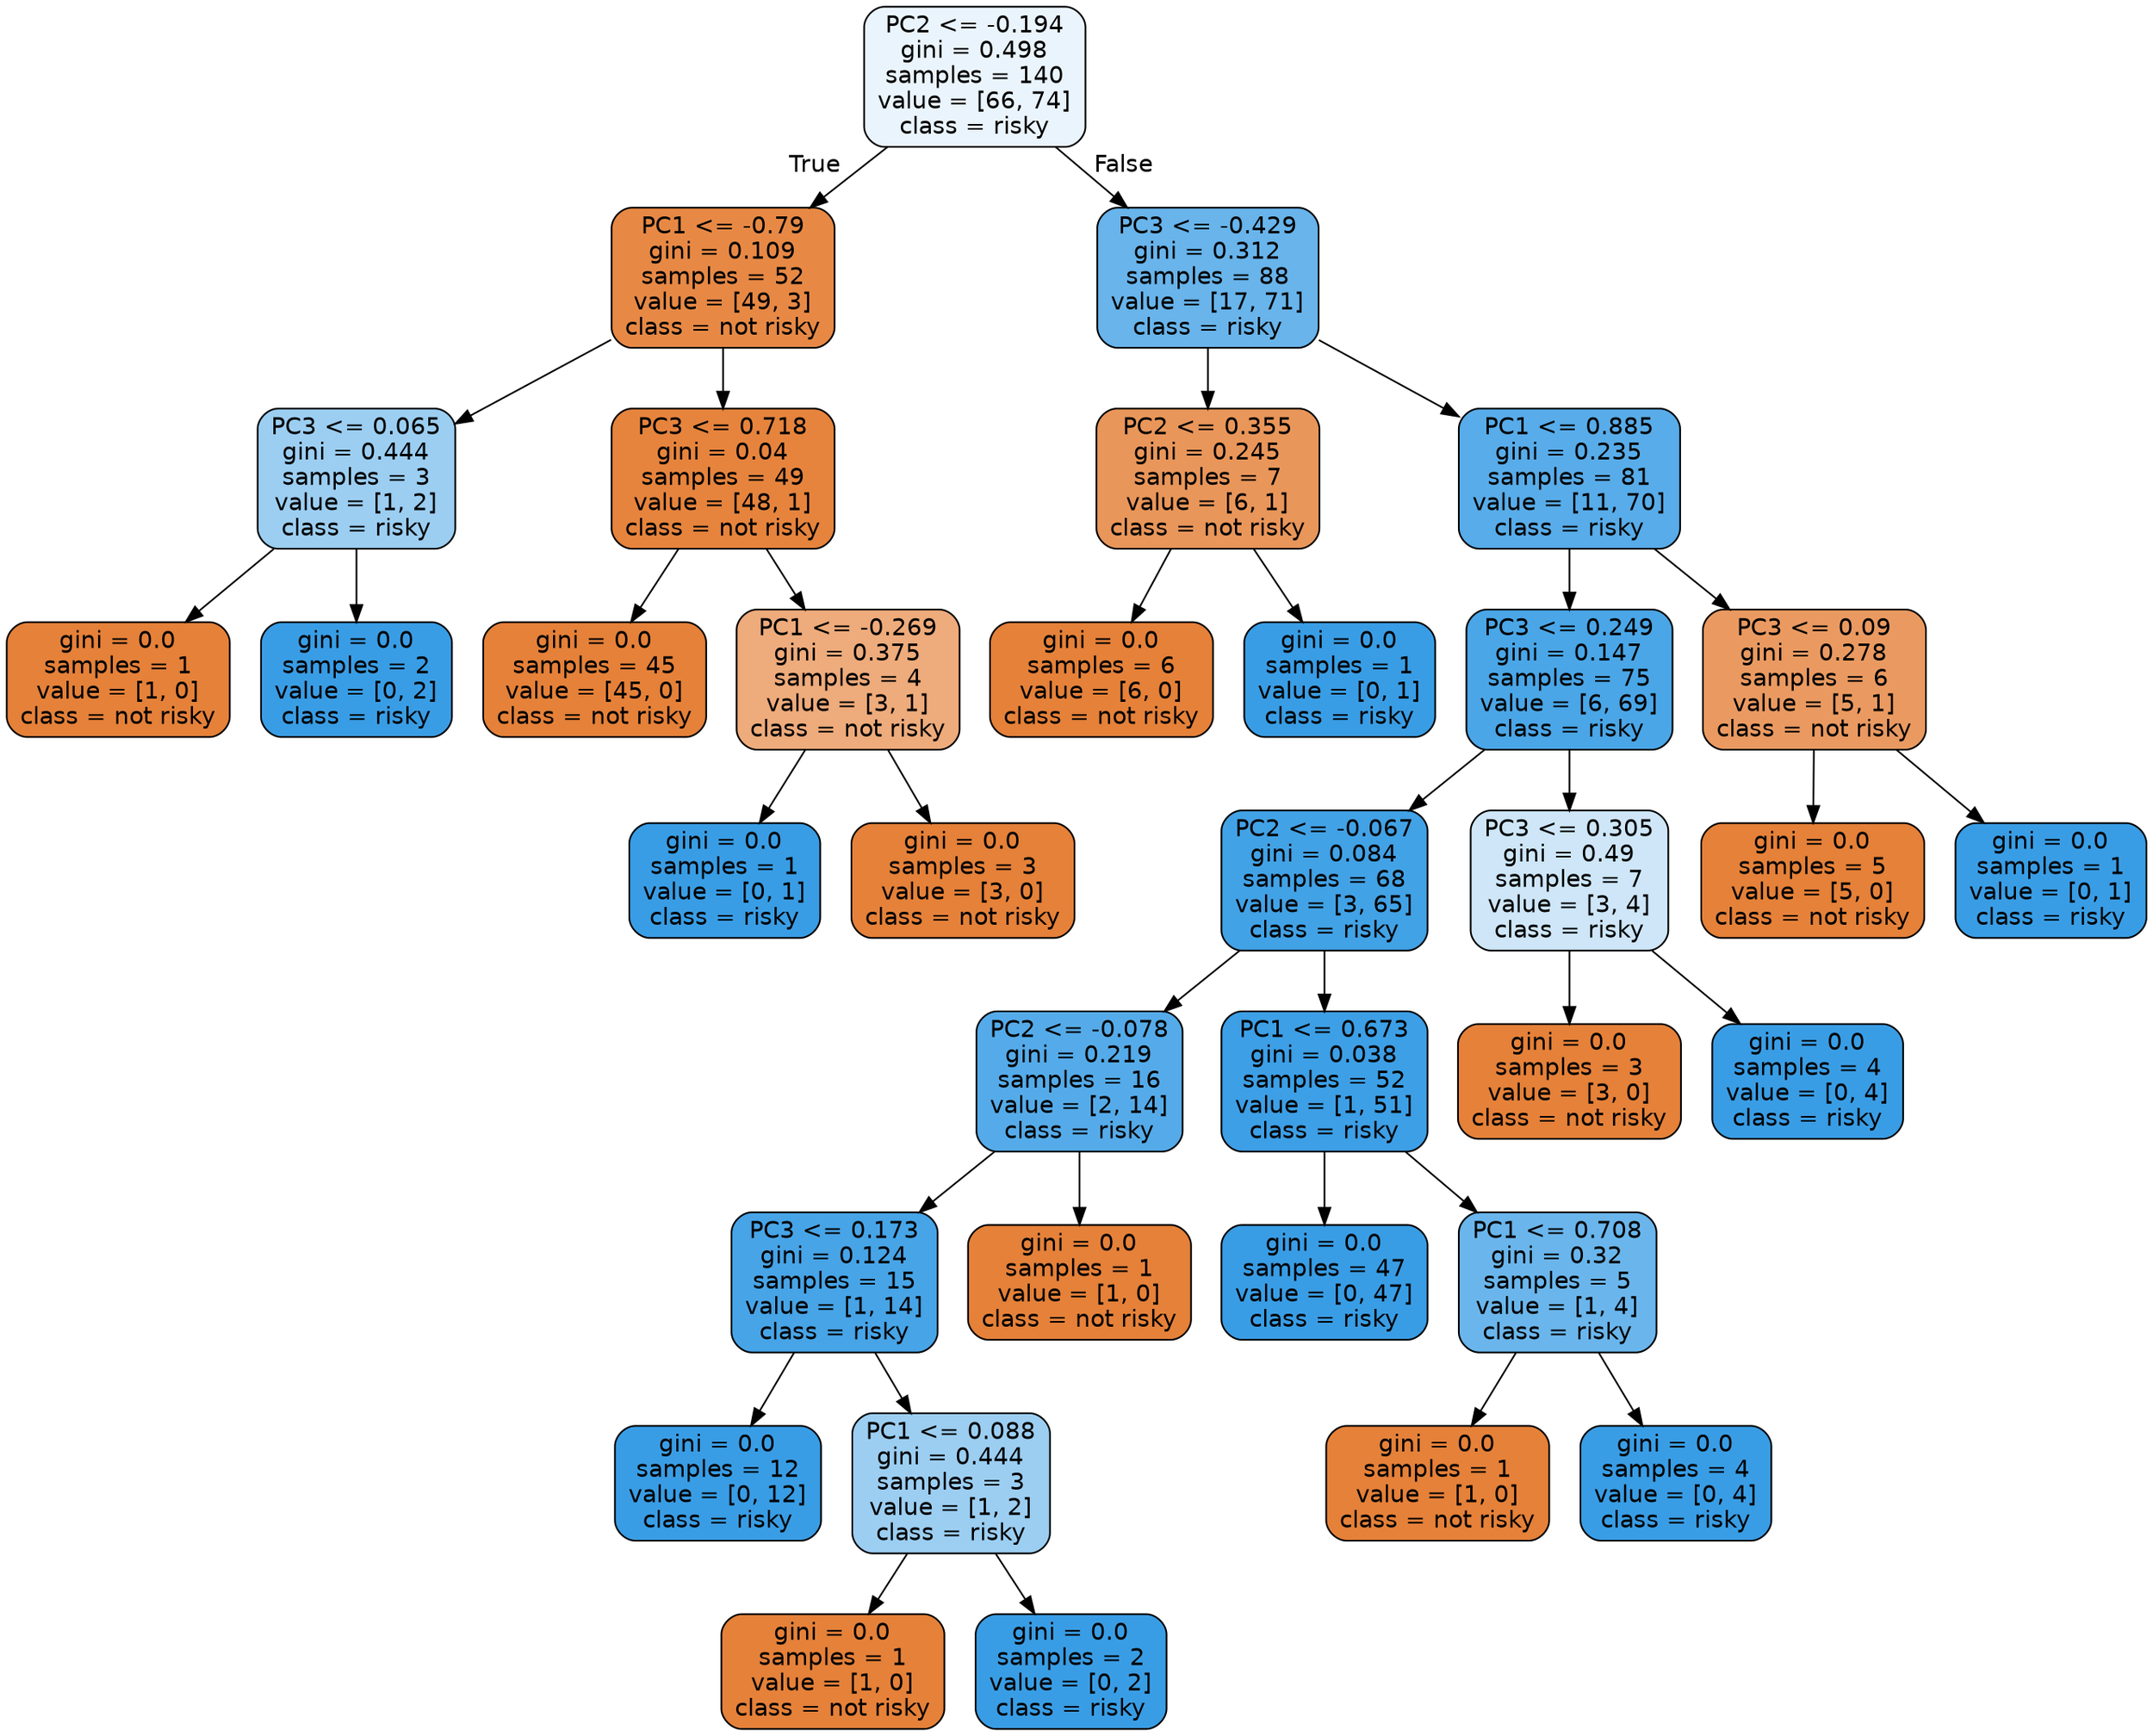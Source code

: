 digraph Tree {
node [shape=box, style="filled, rounded", color="black", fontname=helvetica] ;
edge [fontname=helvetica] ;
0 [label="PC2 <= -0.194\ngini = 0.498\nsamples = 140\nvalue = [66, 74]\nclass = risky", fillcolor="#eaf4fc"] ;
1 [label="PC1 <= -0.79\ngini = 0.109\nsamples = 52\nvalue = [49, 3]\nclass = not risky", fillcolor="#e78945"] ;
0 -> 1 [labeldistance=2.5, labelangle=45, headlabel="True"] ;
2 [label="PC3 <= 0.065\ngini = 0.444\nsamples = 3\nvalue = [1, 2]\nclass = risky", fillcolor="#9ccef2"] ;
1 -> 2 ;
3 [label="gini = 0.0\nsamples = 1\nvalue = [1, 0]\nclass = not risky", fillcolor="#e58139"] ;
2 -> 3 ;
4 [label="gini = 0.0\nsamples = 2\nvalue = [0, 2]\nclass = risky", fillcolor="#399de5"] ;
2 -> 4 ;
5 [label="PC3 <= 0.718\ngini = 0.04\nsamples = 49\nvalue = [48, 1]\nclass = not risky", fillcolor="#e6843d"] ;
1 -> 5 ;
6 [label="gini = 0.0\nsamples = 45\nvalue = [45, 0]\nclass = not risky", fillcolor="#e58139"] ;
5 -> 6 ;
7 [label="PC1 <= -0.269\ngini = 0.375\nsamples = 4\nvalue = [3, 1]\nclass = not risky", fillcolor="#eeab7b"] ;
5 -> 7 ;
8 [label="gini = 0.0\nsamples = 1\nvalue = [0, 1]\nclass = risky", fillcolor="#399de5"] ;
7 -> 8 ;
9 [label="gini = 0.0\nsamples = 3\nvalue = [3, 0]\nclass = not risky", fillcolor="#e58139"] ;
7 -> 9 ;
10 [label="PC3 <= -0.429\ngini = 0.312\nsamples = 88\nvalue = [17, 71]\nclass = risky", fillcolor="#68b4eb"] ;
0 -> 10 [labeldistance=2.5, labelangle=-45, headlabel="False"] ;
11 [label="PC2 <= 0.355\ngini = 0.245\nsamples = 7\nvalue = [6, 1]\nclass = not risky", fillcolor="#e9965a"] ;
10 -> 11 ;
12 [label="gini = 0.0\nsamples = 6\nvalue = [6, 0]\nclass = not risky", fillcolor="#e58139"] ;
11 -> 12 ;
13 [label="gini = 0.0\nsamples = 1\nvalue = [0, 1]\nclass = risky", fillcolor="#399de5"] ;
11 -> 13 ;
14 [label="PC1 <= 0.885\ngini = 0.235\nsamples = 81\nvalue = [11, 70]\nclass = risky", fillcolor="#58ace9"] ;
10 -> 14 ;
15 [label="PC3 <= 0.249\ngini = 0.147\nsamples = 75\nvalue = [6, 69]\nclass = risky", fillcolor="#4aa6e7"] ;
14 -> 15 ;
16 [label="PC2 <= -0.067\ngini = 0.084\nsamples = 68\nvalue = [3, 65]\nclass = risky", fillcolor="#42a2e6"] ;
15 -> 16 ;
17 [label="PC2 <= -0.078\ngini = 0.219\nsamples = 16\nvalue = [2, 14]\nclass = risky", fillcolor="#55abe9"] ;
16 -> 17 ;
18 [label="PC3 <= 0.173\ngini = 0.124\nsamples = 15\nvalue = [1, 14]\nclass = risky", fillcolor="#47a4e7"] ;
17 -> 18 ;
19 [label="gini = 0.0\nsamples = 12\nvalue = [0, 12]\nclass = risky", fillcolor="#399de5"] ;
18 -> 19 ;
20 [label="PC1 <= 0.088\ngini = 0.444\nsamples = 3\nvalue = [1, 2]\nclass = risky", fillcolor="#9ccef2"] ;
18 -> 20 ;
21 [label="gini = 0.0\nsamples = 1\nvalue = [1, 0]\nclass = not risky", fillcolor="#e58139"] ;
20 -> 21 ;
22 [label="gini = 0.0\nsamples = 2\nvalue = [0, 2]\nclass = risky", fillcolor="#399de5"] ;
20 -> 22 ;
23 [label="gini = 0.0\nsamples = 1\nvalue = [1, 0]\nclass = not risky", fillcolor="#e58139"] ;
17 -> 23 ;
24 [label="PC1 <= 0.673\ngini = 0.038\nsamples = 52\nvalue = [1, 51]\nclass = risky", fillcolor="#3d9fe6"] ;
16 -> 24 ;
25 [label="gini = 0.0\nsamples = 47\nvalue = [0, 47]\nclass = risky", fillcolor="#399de5"] ;
24 -> 25 ;
26 [label="PC1 <= 0.708\ngini = 0.32\nsamples = 5\nvalue = [1, 4]\nclass = risky", fillcolor="#6ab6ec"] ;
24 -> 26 ;
27 [label="gini = 0.0\nsamples = 1\nvalue = [1, 0]\nclass = not risky", fillcolor="#e58139"] ;
26 -> 27 ;
28 [label="gini = 0.0\nsamples = 4\nvalue = [0, 4]\nclass = risky", fillcolor="#399de5"] ;
26 -> 28 ;
29 [label="PC3 <= 0.305\ngini = 0.49\nsamples = 7\nvalue = [3, 4]\nclass = risky", fillcolor="#cee6f8"] ;
15 -> 29 ;
30 [label="gini = 0.0\nsamples = 3\nvalue = [3, 0]\nclass = not risky", fillcolor="#e58139"] ;
29 -> 30 ;
31 [label="gini = 0.0\nsamples = 4\nvalue = [0, 4]\nclass = risky", fillcolor="#399de5"] ;
29 -> 31 ;
32 [label="PC3 <= 0.09\ngini = 0.278\nsamples = 6\nvalue = [5, 1]\nclass = not risky", fillcolor="#ea9a61"] ;
14 -> 32 ;
33 [label="gini = 0.0\nsamples = 5\nvalue = [5, 0]\nclass = not risky", fillcolor="#e58139"] ;
32 -> 33 ;
34 [label="gini = 0.0\nsamples = 1\nvalue = [0, 1]\nclass = risky", fillcolor="#399de5"] ;
32 -> 34 ;
}